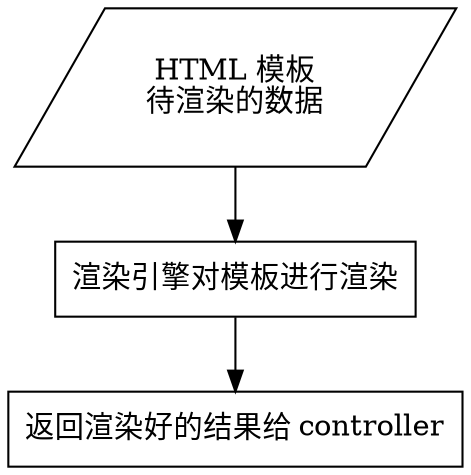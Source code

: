 digraph{
    node[shape="box"]
    input[label="HTML 模板\n待渲染的数据",shape="parallelogram"]
    input->gen
    gen[label="渲染引擎对模板进行渲染\n"]
    gen->out
    out[label="返回渲染好的结果给 controller"]
}